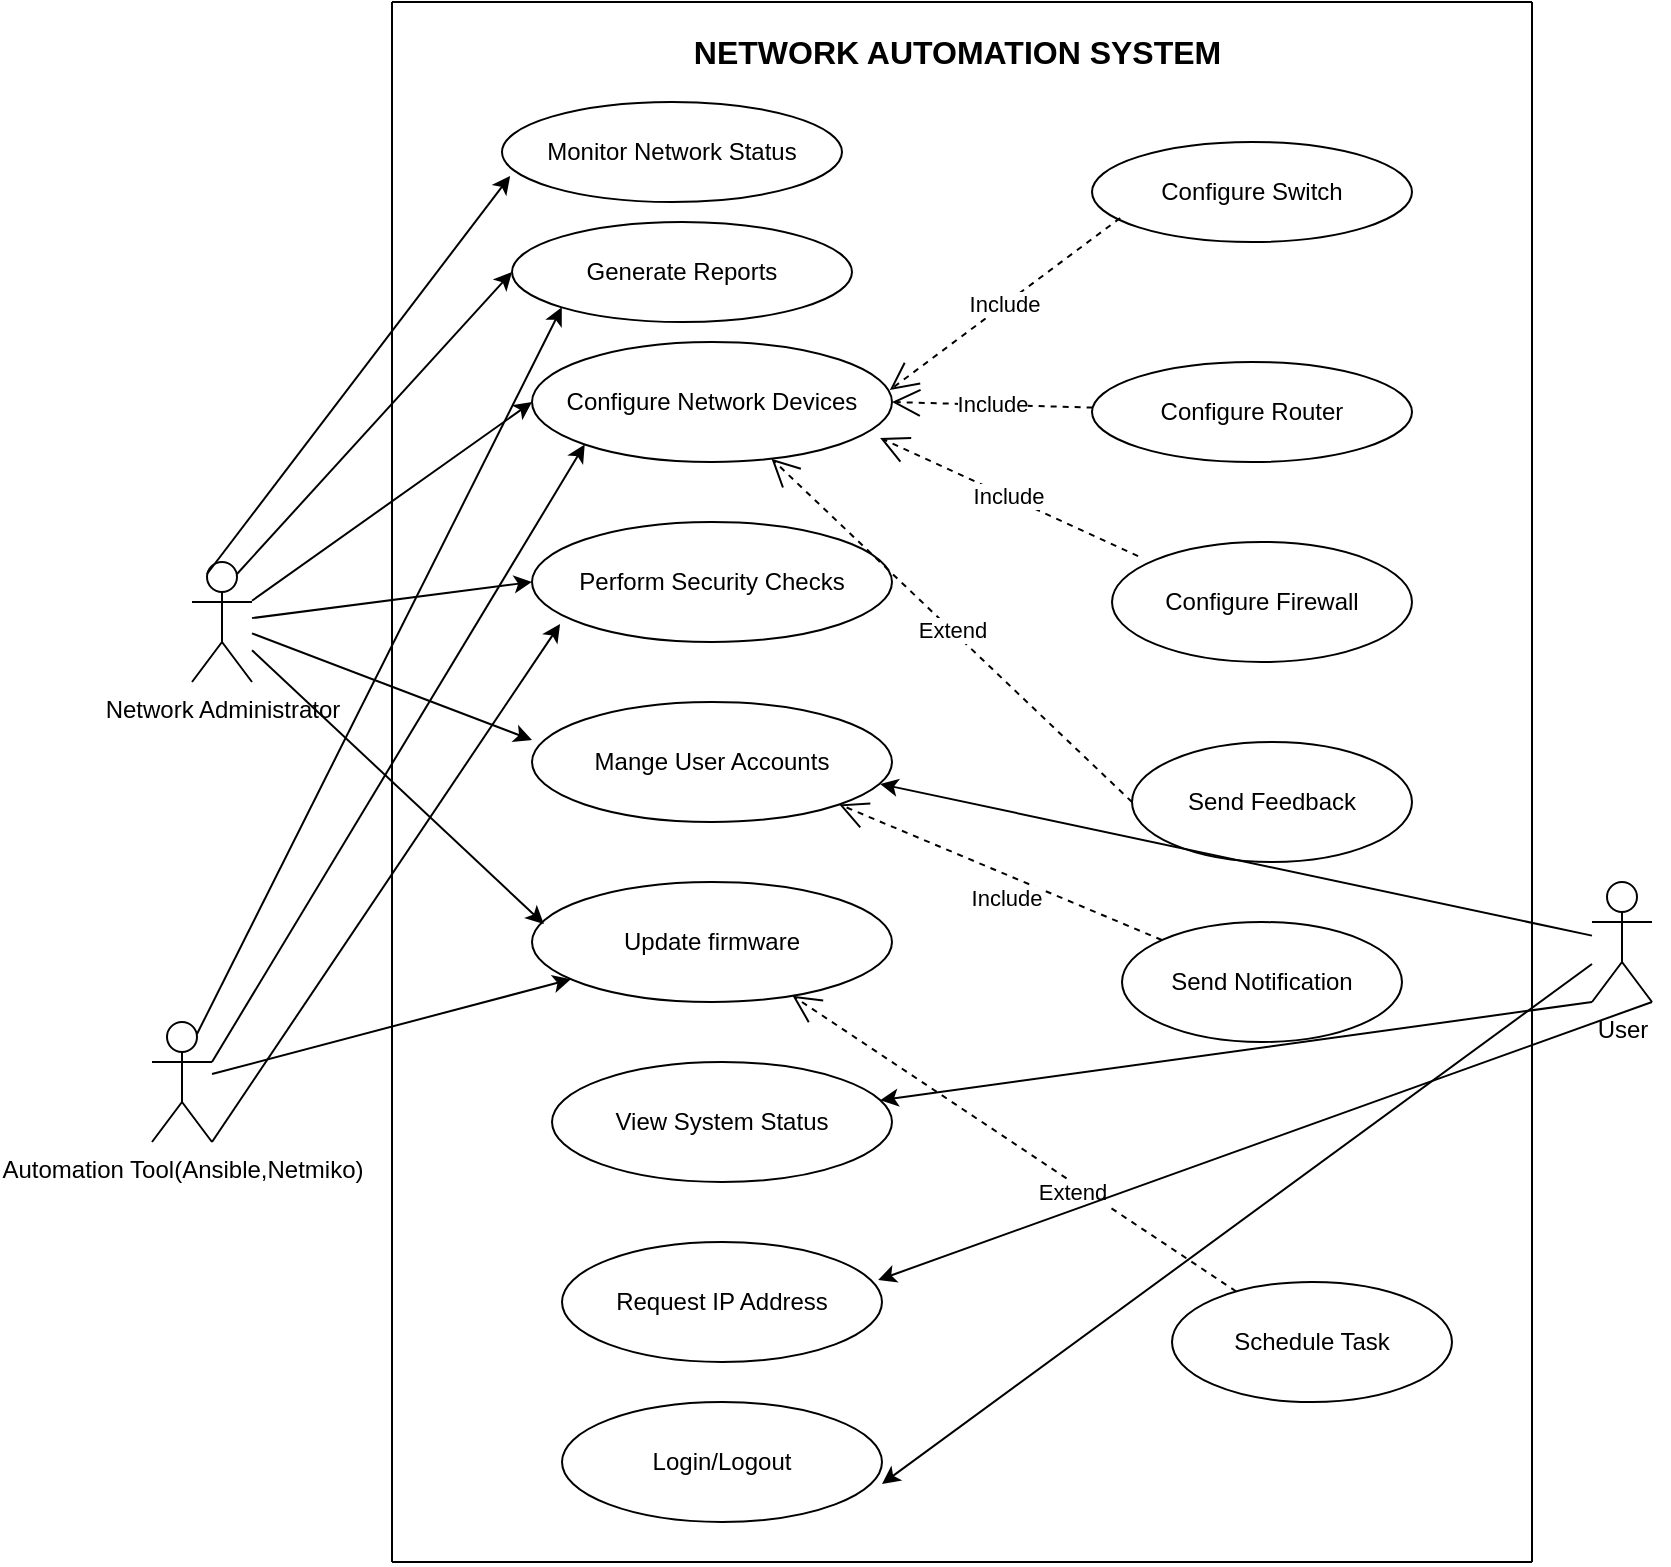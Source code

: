<mxfile version="24.3.1" type="device">
  <diagram name="Page-1" id="wDfdnWKK7Jvyjt_zK6e5">
    <mxGraphModel dx="880" dy="434" grid="1" gridSize="10" guides="1" tooltips="1" connect="1" arrows="1" fold="1" page="1" pageScale="1" pageWidth="850" pageHeight="1100" math="0" shadow="0">
      <root>
        <mxCell id="0" />
        <mxCell id="1" parent="0" />
        <mxCell id="R2jZjn0u4yPaKpYKtleS-1" value="Send Feedback" style="ellipse;whiteSpace=wrap;html=1;" vertex="1" parent="1">
          <mxGeometry x="570" y="400" width="140" height="60" as="geometry" />
        </mxCell>
        <mxCell id="R2jZjn0u4yPaKpYKtleS-2" value="Configure Firewall" style="ellipse;whiteSpace=wrap;html=1;" vertex="1" parent="1">
          <mxGeometry x="560" y="300" width="150" height="60" as="geometry" />
        </mxCell>
        <mxCell id="R2jZjn0u4yPaKpYKtleS-3" value="Configure Router" style="ellipse;whiteSpace=wrap;html=1;" vertex="1" parent="1">
          <mxGeometry x="550" y="210" width="160" height="50" as="geometry" />
        </mxCell>
        <mxCell id="R2jZjn0u4yPaKpYKtleS-4" value="Configure Switch" style="ellipse;whiteSpace=wrap;html=1;" vertex="1" parent="1">
          <mxGeometry x="550" y="100" width="160" height="50" as="geometry" />
        </mxCell>
        <mxCell id="R2jZjn0u4yPaKpYKtleS-5" value="Configure Network Devices" style="ellipse;whiteSpace=wrap;html=1;" vertex="1" parent="1">
          <mxGeometry x="270" y="200" width="180" height="60" as="geometry" />
        </mxCell>
        <mxCell id="R2jZjn0u4yPaKpYKtleS-6" value="Mange User Accounts" style="ellipse;whiteSpace=wrap;html=1;" vertex="1" parent="1">
          <mxGeometry x="270" y="380" width="180" height="60" as="geometry" />
        </mxCell>
        <mxCell id="R2jZjn0u4yPaKpYKtleS-7" value="Perform Security Checks" style="ellipse;whiteSpace=wrap;html=1;" vertex="1" parent="1">
          <mxGeometry x="270" y="290" width="180" height="60" as="geometry" />
        </mxCell>
        <mxCell id="R2jZjn0u4yPaKpYKtleS-8" value="Generate Reports" style="ellipse;whiteSpace=wrap;html=1;" vertex="1" parent="1">
          <mxGeometry x="260" y="140" width="170" height="50" as="geometry" />
        </mxCell>
        <mxCell id="R2jZjn0u4yPaKpYKtleS-9" value="Monitor Network Status" style="ellipse;whiteSpace=wrap;html=1;" vertex="1" parent="1">
          <mxGeometry x="255" y="80" width="170" height="50" as="geometry" />
        </mxCell>
        <mxCell id="R2jZjn0u4yPaKpYKtleS-10" value="Update firmware" style="ellipse;whiteSpace=wrap;html=1;" vertex="1" parent="1">
          <mxGeometry x="270" y="470" width="180" height="60" as="geometry" />
        </mxCell>
        <mxCell id="R2jZjn0u4yPaKpYKtleS-11" value="View System Status" style="ellipse;whiteSpace=wrap;html=1;" vertex="1" parent="1">
          <mxGeometry x="280" y="560" width="170" height="60" as="geometry" />
        </mxCell>
        <mxCell id="R2jZjn0u4yPaKpYKtleS-12" value="Request IP Address" style="ellipse;whiteSpace=wrap;html=1;" vertex="1" parent="1">
          <mxGeometry x="285" y="650" width="160" height="60" as="geometry" />
        </mxCell>
        <mxCell id="R2jZjn0u4yPaKpYKtleS-13" value="Login/Logout" style="ellipse;whiteSpace=wrap;html=1;" vertex="1" parent="1">
          <mxGeometry x="285" y="730" width="160" height="60" as="geometry" />
        </mxCell>
        <mxCell id="R2jZjn0u4yPaKpYKtleS-14" value="Network Administrator" style="shape=umlActor;verticalLabelPosition=bottom;verticalAlign=top;html=1;outlineConnect=0;" vertex="1" parent="1">
          <mxGeometry x="100" y="310" width="30" height="60" as="geometry" />
        </mxCell>
        <mxCell id="R2jZjn0u4yPaKpYKtleS-15" value="User" style="shape=umlActor;verticalLabelPosition=bottom;verticalAlign=top;html=1;outlineConnect=0;" vertex="1" parent="1">
          <mxGeometry x="800" y="470" width="30" height="60" as="geometry" />
        </mxCell>
        <mxCell id="R2jZjn0u4yPaKpYKtleS-23" value="" style="endArrow=classic;html=1;rounded=0;entryX=0.024;entryY=0.74;entryDx=0;entryDy=0;entryPerimeter=0;exitX=0.25;exitY=0.1;exitDx=0;exitDy=0;exitPerimeter=0;" edge="1" parent="1" source="R2jZjn0u4yPaKpYKtleS-14" target="R2jZjn0u4yPaKpYKtleS-9">
          <mxGeometry width="50" height="50" relative="1" as="geometry">
            <mxPoint x="120" y="300" as="sourcePoint" />
            <mxPoint x="170" y="250" as="targetPoint" />
          </mxGeometry>
        </mxCell>
        <mxCell id="R2jZjn0u4yPaKpYKtleS-24" value="" style="endArrow=classic;html=1;rounded=0;entryX=0;entryY=0.5;entryDx=0;entryDy=0;exitX=0.75;exitY=0.1;exitDx=0;exitDy=0;exitPerimeter=0;" edge="1" parent="1" source="R2jZjn0u4yPaKpYKtleS-14" target="R2jZjn0u4yPaKpYKtleS-8">
          <mxGeometry width="50" height="50" relative="1" as="geometry">
            <mxPoint x="130" y="310" as="sourcePoint" />
            <mxPoint x="284" y="97" as="targetPoint" />
          </mxGeometry>
        </mxCell>
        <mxCell id="R2jZjn0u4yPaKpYKtleS-25" value="" style="endArrow=classic;html=1;rounded=0;entryX=0;entryY=0.5;entryDx=0;entryDy=0;" edge="1" parent="1" source="R2jZjn0u4yPaKpYKtleS-14" target="R2jZjn0u4yPaKpYKtleS-5">
          <mxGeometry width="50" height="50" relative="1" as="geometry">
            <mxPoint x="140" y="320" as="sourcePoint" />
            <mxPoint x="280" y="155" as="targetPoint" />
          </mxGeometry>
        </mxCell>
        <mxCell id="R2jZjn0u4yPaKpYKtleS-26" value="" style="endArrow=classic;html=1;rounded=0;entryX=0;entryY=0.5;entryDx=0;entryDy=0;" edge="1" parent="1" source="R2jZjn0u4yPaKpYKtleS-14" target="R2jZjn0u4yPaKpYKtleS-7">
          <mxGeometry width="50" height="50" relative="1" as="geometry">
            <mxPoint x="150" y="330" as="sourcePoint" />
            <mxPoint x="280" y="240" as="targetPoint" />
          </mxGeometry>
        </mxCell>
        <mxCell id="R2jZjn0u4yPaKpYKtleS-27" value="" style="endArrow=classic;html=1;rounded=0;entryX=0;entryY=0.317;entryDx=0;entryDy=0;entryPerimeter=0;" edge="1" parent="1" source="R2jZjn0u4yPaKpYKtleS-14" target="R2jZjn0u4yPaKpYKtleS-6">
          <mxGeometry width="50" height="50" relative="1" as="geometry">
            <mxPoint x="160" y="340" as="sourcePoint" />
            <mxPoint x="280" y="330" as="targetPoint" />
          </mxGeometry>
        </mxCell>
        <mxCell id="R2jZjn0u4yPaKpYKtleS-28" value="" style="endArrow=classic;html=1;rounded=0;entryX=0.033;entryY=0.35;entryDx=0;entryDy=0;entryPerimeter=0;" edge="1" parent="1" source="R2jZjn0u4yPaKpYKtleS-14" target="R2jZjn0u4yPaKpYKtleS-10">
          <mxGeometry width="50" height="50" relative="1" as="geometry">
            <mxPoint x="170" y="350" as="sourcePoint" />
            <mxPoint x="280" y="409" as="targetPoint" />
          </mxGeometry>
        </mxCell>
        <mxCell id="R2jZjn0u4yPaKpYKtleS-29" value="Automation Tool(Ansible,Netmiko)" style="shape=umlActor;verticalLabelPosition=bottom;verticalAlign=top;html=1;outlineConnect=0;align=center;" vertex="1" parent="1">
          <mxGeometry x="80" y="540" width="30" height="60" as="geometry" />
        </mxCell>
        <mxCell id="R2jZjn0u4yPaKpYKtleS-30" value="" style="endArrow=classic;html=1;rounded=0;entryX=0;entryY=1;entryDx=0;entryDy=0;exitX=0.75;exitY=0.1;exitDx=0;exitDy=0;exitPerimeter=0;" edge="1" parent="1" source="R2jZjn0u4yPaKpYKtleS-29" target="R2jZjn0u4yPaKpYKtleS-8">
          <mxGeometry width="50" height="50" relative="1" as="geometry">
            <mxPoint x="120" y="540" as="sourcePoint" />
            <mxPoint x="170" y="490" as="targetPoint" />
          </mxGeometry>
        </mxCell>
        <mxCell id="R2jZjn0u4yPaKpYKtleS-31" value="" style="endArrow=classic;html=1;rounded=0;entryX=0;entryY=1;entryDx=0;entryDy=0;exitX=1;exitY=0.333;exitDx=0;exitDy=0;exitPerimeter=0;" edge="1" parent="1" source="R2jZjn0u4yPaKpYKtleS-29" target="R2jZjn0u4yPaKpYKtleS-5">
          <mxGeometry width="50" height="50" relative="1" as="geometry">
            <mxPoint x="130" y="550" as="sourcePoint" />
            <mxPoint x="305" y="173" as="targetPoint" />
          </mxGeometry>
        </mxCell>
        <mxCell id="R2jZjn0u4yPaKpYKtleS-32" value="" style="endArrow=classic;html=1;rounded=0;entryX=0.078;entryY=0.85;entryDx=0;entryDy=0;entryPerimeter=0;exitX=1;exitY=1;exitDx=0;exitDy=0;exitPerimeter=0;" edge="1" parent="1" source="R2jZjn0u4yPaKpYKtleS-29" target="R2jZjn0u4yPaKpYKtleS-7">
          <mxGeometry width="50" height="50" relative="1" as="geometry">
            <mxPoint x="140" y="560" as="sourcePoint" />
            <mxPoint x="306" y="261" as="targetPoint" />
          </mxGeometry>
        </mxCell>
        <mxCell id="R2jZjn0u4yPaKpYKtleS-33" value="" style="endArrow=classic;html=1;rounded=0;" edge="1" parent="1" source="R2jZjn0u4yPaKpYKtleS-29" target="R2jZjn0u4yPaKpYKtleS-10">
          <mxGeometry width="50" height="50" relative="1" as="geometry">
            <mxPoint x="150" y="570" as="sourcePoint" />
            <mxPoint x="294" y="351" as="targetPoint" />
          </mxGeometry>
        </mxCell>
        <mxCell id="R2jZjn0u4yPaKpYKtleS-34" value="Include" style="endArrow=open;endSize=12;dashed=1;html=1;rounded=0;entryX=0.994;entryY=0.4;entryDx=0;entryDy=0;entryPerimeter=0;exitX=0.088;exitY=0.76;exitDx=0;exitDy=0;exitPerimeter=0;" edge="1" parent="1" source="R2jZjn0u4yPaKpYKtleS-4" target="R2jZjn0u4yPaKpYKtleS-5">
          <mxGeometry width="160" relative="1" as="geometry">
            <mxPoint x="350" y="270" as="sourcePoint" />
            <mxPoint x="510" y="270" as="targetPoint" />
          </mxGeometry>
        </mxCell>
        <mxCell id="R2jZjn0u4yPaKpYKtleS-35" value="Include" style="endArrow=open;endSize=12;dashed=1;html=1;rounded=0;entryX=1;entryY=0.5;entryDx=0;entryDy=0;" edge="1" parent="1" source="R2jZjn0u4yPaKpYKtleS-3" target="R2jZjn0u4yPaKpYKtleS-5">
          <mxGeometry width="160" relative="1" as="geometry">
            <mxPoint x="574" y="148" as="sourcePoint" />
            <mxPoint x="459" y="234" as="targetPoint" />
          </mxGeometry>
        </mxCell>
        <mxCell id="R2jZjn0u4yPaKpYKtleS-36" value="Include" style="endArrow=open;endSize=12;dashed=1;html=1;rounded=0;entryX=0.967;entryY=0.8;entryDx=0;entryDy=0;entryPerimeter=0;exitX=0.087;exitY=0.117;exitDx=0;exitDy=0;exitPerimeter=0;" edge="1" parent="1" source="R2jZjn0u4yPaKpYKtleS-2" target="R2jZjn0u4yPaKpYKtleS-5">
          <mxGeometry width="160" relative="1" as="geometry">
            <mxPoint x="560" y="245" as="sourcePoint" />
            <mxPoint x="469" y="244" as="targetPoint" />
          </mxGeometry>
        </mxCell>
        <mxCell id="R2jZjn0u4yPaKpYKtleS-37" value="Extend" style="endArrow=open;endSize=12;dashed=1;html=1;rounded=0;exitX=0;exitY=0.5;exitDx=0;exitDy=0;" edge="1" parent="1" source="R2jZjn0u4yPaKpYKtleS-1" target="R2jZjn0u4yPaKpYKtleS-5">
          <mxGeometry width="160" relative="1" as="geometry">
            <mxPoint x="583" y="317" as="sourcePoint" />
            <mxPoint x="479" y="254" as="targetPoint" />
          </mxGeometry>
        </mxCell>
        <mxCell id="R2jZjn0u4yPaKpYKtleS-38" value="Send Notification" style="ellipse;whiteSpace=wrap;html=1;" vertex="1" parent="1">
          <mxGeometry x="565" y="490" width="140" height="60" as="geometry" />
        </mxCell>
        <mxCell id="R2jZjn0u4yPaKpYKtleS-39" value="Schedule Task" style="ellipse;whiteSpace=wrap;html=1;" vertex="1" parent="1">
          <mxGeometry x="590" y="670" width="140" height="60" as="geometry" />
        </mxCell>
        <mxCell id="R2jZjn0u4yPaKpYKtleS-40" value="Include" style="endArrow=open;endSize=12;dashed=1;html=1;rounded=0;entryX=1;entryY=1;entryDx=0;entryDy=0;" edge="1" parent="1" source="R2jZjn0u4yPaKpYKtleS-38" target="R2jZjn0u4yPaKpYKtleS-6">
          <mxGeometry x="-0.092" y="11" width="160" relative="1" as="geometry">
            <mxPoint x="569" y="499" as="sourcePoint" />
            <mxPoint x="440" y="440" as="targetPoint" />
            <mxPoint as="offset" />
          </mxGeometry>
        </mxCell>
        <mxCell id="R2jZjn0u4yPaKpYKtleS-41" value="Extend" style="endArrow=open;endSize=12;dashed=1;html=1;rounded=0;" edge="1" parent="1" source="R2jZjn0u4yPaKpYKtleS-39" target="R2jZjn0u4yPaKpYKtleS-10">
          <mxGeometry x="-0.286" y="3" width="160" relative="1" as="geometry">
            <mxPoint x="624" y="607" as="sourcePoint" />
            <mxPoint x="445" y="520" as="targetPoint" />
            <Array as="points" />
            <mxPoint x="-1" as="offset" />
          </mxGeometry>
        </mxCell>
        <mxCell id="R2jZjn0u4yPaKpYKtleS-43" value="" style="endArrow=classic;html=1;rounded=0;entryX=0.967;entryY=0.683;entryDx=0;entryDy=0;entryPerimeter=0;" edge="1" parent="1" source="R2jZjn0u4yPaKpYKtleS-15" target="R2jZjn0u4yPaKpYKtleS-6">
          <mxGeometry width="50" height="50" relative="1" as="geometry">
            <mxPoint x="720" y="610" as="sourcePoint" />
            <mxPoint x="770" y="560" as="targetPoint" />
          </mxGeometry>
        </mxCell>
        <mxCell id="R2jZjn0u4yPaKpYKtleS-44" value="" style="endArrow=classic;html=1;rounded=0;exitX=0;exitY=1;exitDx=0;exitDy=0;exitPerimeter=0;" edge="1" parent="1" source="R2jZjn0u4yPaKpYKtleS-15" target="R2jZjn0u4yPaKpYKtleS-11">
          <mxGeometry width="50" height="50" relative="1" as="geometry">
            <mxPoint x="490" y="660" as="sourcePoint" />
            <mxPoint x="500" y="610" as="targetPoint" />
          </mxGeometry>
        </mxCell>
        <mxCell id="R2jZjn0u4yPaKpYKtleS-45" value="" style="endArrow=classic;html=1;rounded=0;exitX=1;exitY=1;exitDx=0;exitDy=0;exitPerimeter=0;entryX=0.988;entryY=0.317;entryDx=0;entryDy=0;entryPerimeter=0;" edge="1" parent="1" source="R2jZjn0u4yPaKpYKtleS-15" target="R2jZjn0u4yPaKpYKtleS-12">
          <mxGeometry width="50" height="50" relative="1" as="geometry">
            <mxPoint x="800" y="590" as="sourcePoint" />
            <mxPoint x="460" y="598" as="targetPoint" />
          </mxGeometry>
        </mxCell>
        <mxCell id="R2jZjn0u4yPaKpYKtleS-46" value="" style="endArrow=classic;html=1;rounded=0;entryX=1;entryY=0.683;entryDx=0;entryDy=0;entryPerimeter=0;" edge="1" parent="1" source="R2jZjn0u4yPaKpYKtleS-15" target="R2jZjn0u4yPaKpYKtleS-13">
          <mxGeometry width="50" height="50" relative="1" as="geometry">
            <mxPoint x="810" y="600" as="sourcePoint" />
            <mxPoint x="453" y="679" as="targetPoint" />
          </mxGeometry>
        </mxCell>
        <mxCell id="R2jZjn0u4yPaKpYKtleS-48" value="" style="endArrow=none;html=1;rounded=0;" edge="1" parent="1">
          <mxGeometry width="50" height="50" relative="1" as="geometry">
            <mxPoint x="200" y="810" as="sourcePoint" />
            <mxPoint x="200" y="30" as="targetPoint" />
          </mxGeometry>
        </mxCell>
        <mxCell id="R2jZjn0u4yPaKpYKtleS-49" value="" style="endArrow=none;html=1;rounded=0;" edge="1" parent="1">
          <mxGeometry width="50" height="50" relative="1" as="geometry">
            <mxPoint x="770" y="810" as="sourcePoint" />
            <mxPoint x="770" y="30" as="targetPoint" />
          </mxGeometry>
        </mxCell>
        <mxCell id="R2jZjn0u4yPaKpYKtleS-50" value="" style="endArrow=none;html=1;rounded=0;" edge="1" parent="1">
          <mxGeometry width="50" height="50" relative="1" as="geometry">
            <mxPoint x="200" y="30" as="sourcePoint" />
            <mxPoint x="770" y="30" as="targetPoint" />
          </mxGeometry>
        </mxCell>
        <mxCell id="R2jZjn0u4yPaKpYKtleS-51" value="" style="endArrow=none;html=1;rounded=0;" edge="1" parent="1">
          <mxGeometry width="50" height="50" relative="1" as="geometry">
            <mxPoint x="200" y="810" as="sourcePoint" />
            <mxPoint x="770" y="810" as="targetPoint" />
            <Array as="points">
              <mxPoint x="510" y="810" />
            </Array>
          </mxGeometry>
        </mxCell>
        <mxCell id="R2jZjn0u4yPaKpYKtleS-52" value="&lt;b style=&quot;font-size: 16px;&quot;&gt;&lt;span style=&quot;white-space: pre;&quot;&gt;&#x9;&lt;/span&gt;NETWORK AUTOMATION SYSTEM&lt;/b&gt;" style="text;html=1;align=center;verticalAlign=middle;whiteSpace=wrap;rounded=0;" vertex="1" parent="1">
          <mxGeometry x="300" y="40" width="330" height="30" as="geometry" />
        </mxCell>
      </root>
    </mxGraphModel>
  </diagram>
</mxfile>

